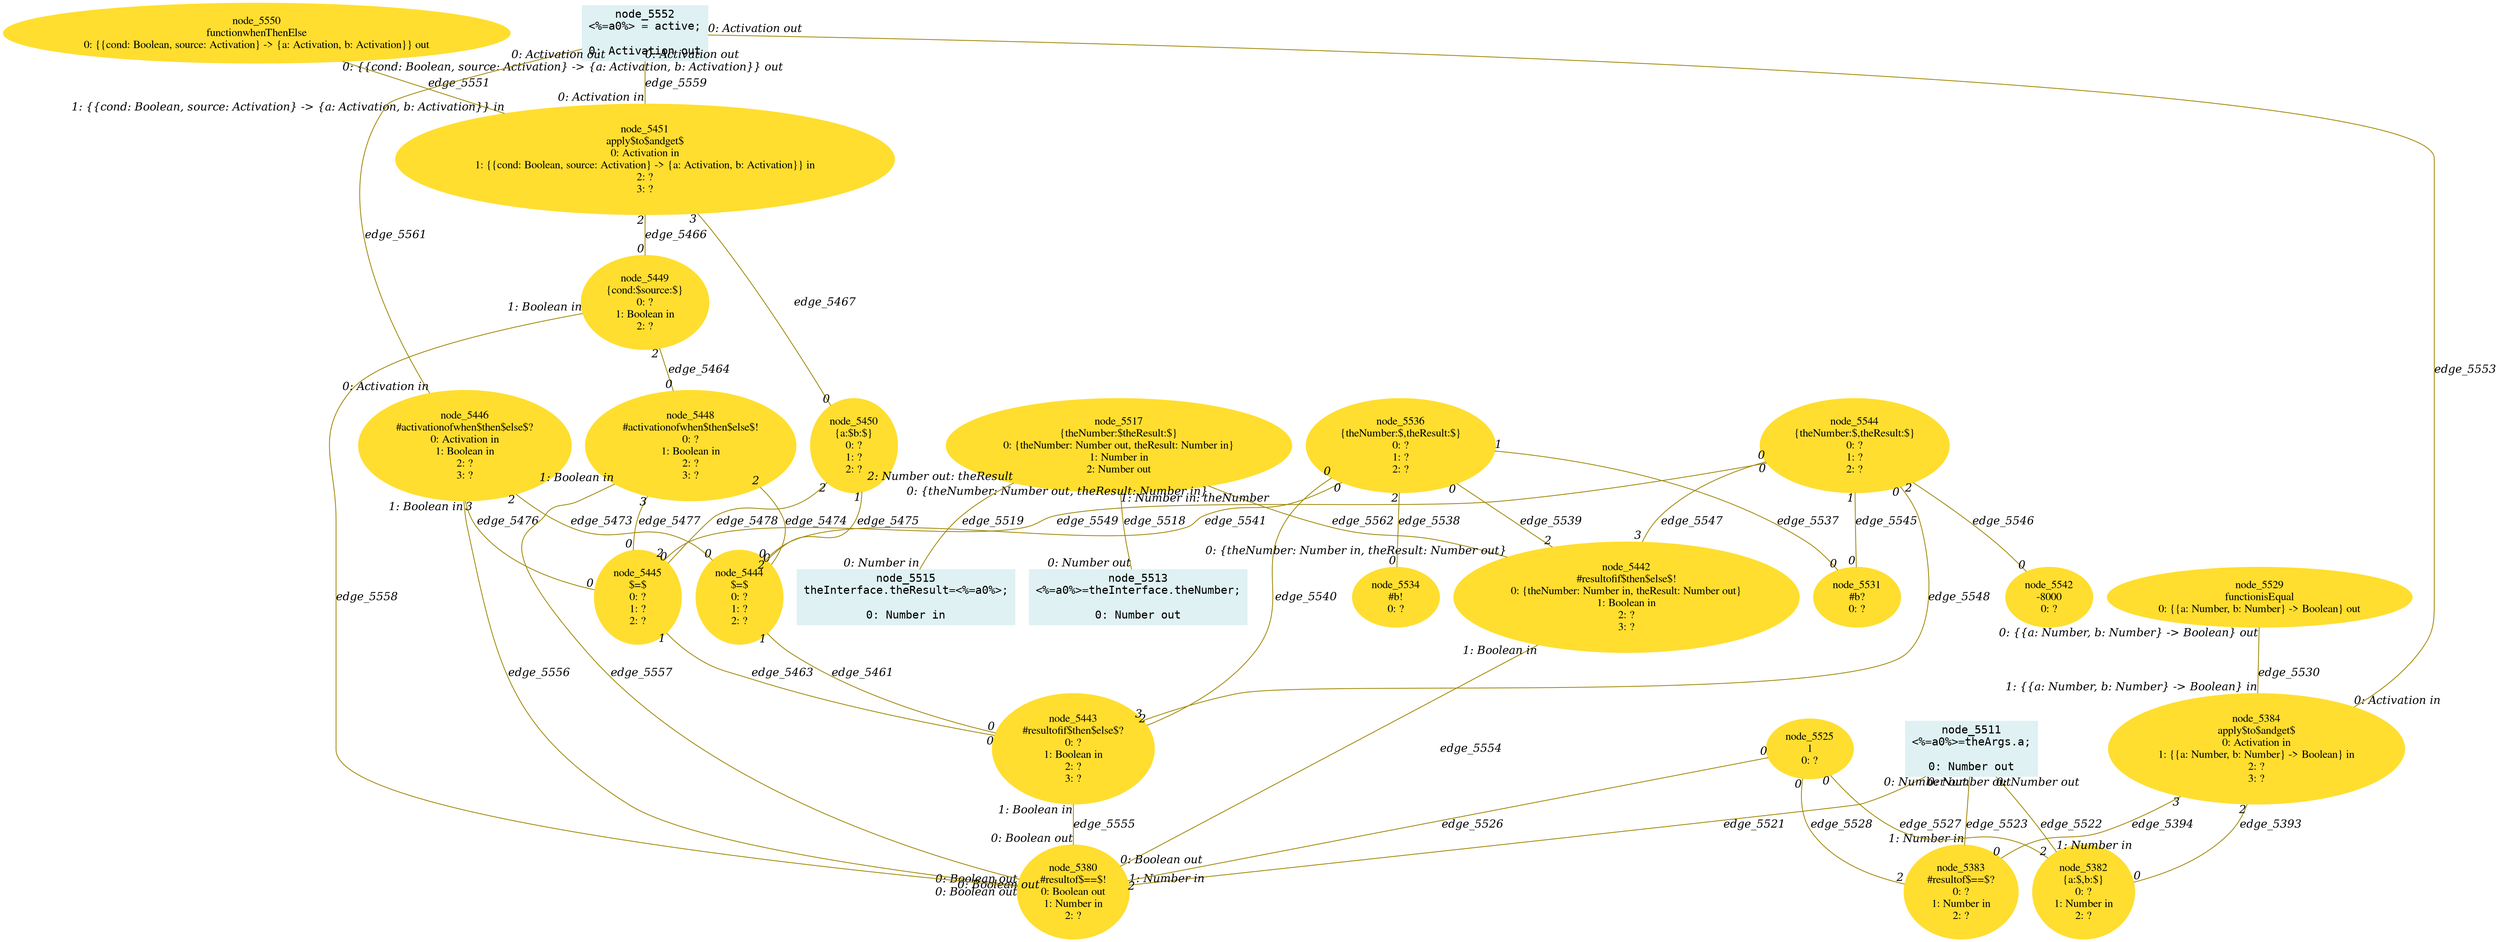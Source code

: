 digraph g{node_5380 [shape="ellipse", style="filled", color="#ffde2f", fontname="Times", label="node_5380
#resultof$==$!
0: Boolean out
1: Number in
2: ?" ]
node_5382 [shape="ellipse", style="filled", color="#ffde2f", fontname="Times", label="node_5382
{a:$,b:$}
0: ?
1: Number in
2: ?" ]
node_5383 [shape="ellipse", style="filled", color="#ffde2f", fontname="Times", label="node_5383
#resultof$==$?
0: ?
1: Number in
2: ?" ]
node_5384 [shape="ellipse", style="filled", color="#ffde2f", fontname="Times", label="node_5384
apply$to$andget$
0: Activation in
1: {{a: Number, b: Number} -> Boolean} in
2: ?
3: ?" ]
node_5442 [shape="ellipse", style="filled", color="#ffde2f", fontname="Times", label="node_5442
#resultofif$then$else$!
0: {theNumber: Number in, theResult: Number out}
1: Boolean in
2: ?
3: ?" ]
node_5443 [shape="ellipse", style="filled", color="#ffde2f", fontname="Times", label="node_5443
#resultofif$then$else$?
0: ?
1: Boolean in
2: ?
3: ?" ]
node_5444 [shape="ellipse", style="filled", color="#ffde2f", fontname="Times", label="node_5444
$=$
0: ?
1: ?
2: ?" ]
node_5445 [shape="ellipse", style="filled", color="#ffde2f", fontname="Times", label="node_5445
$=$
0: ?
1: ?
2: ?" ]
node_5446 [shape="ellipse", style="filled", color="#ffde2f", fontname="Times", label="node_5446
#activationofwhen$then$else$?
0: Activation in
1: Boolean in
2: ?
3: ?" ]
node_5448 [shape="ellipse", style="filled", color="#ffde2f", fontname="Times", label="node_5448
#activationofwhen$then$else$!
0: ?
1: Boolean in
2: ?
3: ?" ]
node_5449 [shape="ellipse", style="filled", color="#ffde2f", fontname="Times", label="node_5449
{cond:$source:$}
0: ?
1: Boolean in
2: ?" ]
node_5450 [shape="ellipse", style="filled", color="#ffde2f", fontname="Times", label="node_5450
{a:$b:$}
0: ?
1: ?
2: ?" ]
node_5451 [shape="ellipse", style="filled", color="#ffde2f", fontname="Times", label="node_5451
apply$to$andget$
0: Activation in
1: {{cond: Boolean, source: Activation} -> {a: Activation, b: Activation}} in
2: ?
3: ?" ]
node_5511 [shape="box", style="filled", color="#dff1f2", fontname="Courier", label="node_5511
<%=a0%>=theArgs.a;

0: Number out" ]
node_5513 [shape="box", style="filled", color="#dff1f2", fontname="Courier", label="node_5513
<%=a0%>=theInterface.theNumber;

0: Number out" ]
node_5515 [shape="box", style="filled", color="#dff1f2", fontname="Courier", label="node_5515
theInterface.theResult=<%=a0%>;

0: Number in" ]
node_5517 [shape="ellipse", style="filled", color="#ffde2f", fontname="Times", label="node_5517
{theNumber:$theResult:$}
0: {theNumber: Number out, theResult: Number in}
1: Number in
2: Number out" ]
node_5525 [shape="ellipse", style="filled", color="#ffde2f", fontname="Times", label="node_5525
1
0: ?" ]
node_5529 [shape="ellipse", style="filled", color="#ffde2f", fontname="Times", label="node_5529
functionisEqual
0: {{a: Number, b: Number} -> Boolean} out" ]
node_5531 [shape="ellipse", style="filled", color="#ffde2f", fontname="Times", label="node_5531
#b?
0: ?" ]
node_5534 [shape="ellipse", style="filled", color="#ffde2f", fontname="Times", label="node_5534
#b!
0: ?" ]
node_5536 [shape="ellipse", style="filled", color="#ffde2f", fontname="Times", label="node_5536
{theNumber:$,theResult:$}
0: ?
1: ?
2: ?" ]
node_5542 [shape="ellipse", style="filled", color="#ffde2f", fontname="Times", label="node_5542
-8000
0: ?" ]
node_5544 [shape="ellipse", style="filled", color="#ffde2f", fontname="Times", label="node_5544
{theNumber:$,theResult:$}
0: ?
1: ?
2: ?" ]
node_5550 [shape="ellipse", style="filled", color="#ffde2f", fontname="Times", label="node_5550
functionwhenThenElse
0: {{cond: Boolean, source: Activation} -> {a: Activation, b: Activation}} out" ]
node_5552 [shape="box", style="filled", color="#dff1f2", fontname="Courier", label="node_5552
<%=a0%> = active;

0: Activation out" ]
node_5384 -> node_5382 [dir=none, arrowHead=none, fontname="Times-Italic", arrowsize=1, color="#9d8400", label="edge_5393",  headlabel="0", taillabel="2" ]
node_5384 -> node_5383 [dir=none, arrowHead=none, fontname="Times-Italic", arrowsize=1, color="#9d8400", label="edge_5394",  headlabel="0", taillabel="3" ]
node_5444 -> node_5443 [dir=none, arrowHead=none, fontname="Times-Italic", arrowsize=1, color="#9d8400", label="edge_5461",  headlabel="0", taillabel="1" ]
node_5445 -> node_5443 [dir=none, arrowHead=none, fontname="Times-Italic", arrowsize=1, color="#9d8400", label="edge_5463",  headlabel="0", taillabel="1" ]
node_5449 -> node_5448 [dir=none, arrowHead=none, fontname="Times-Italic", arrowsize=1, color="#9d8400", label="edge_5464",  headlabel="0", taillabel="2" ]
node_5451 -> node_5449 [dir=none, arrowHead=none, fontname="Times-Italic", arrowsize=1, color="#9d8400", label="edge_5466",  headlabel="0", taillabel="2" ]
node_5451 -> node_5450 [dir=none, arrowHead=none, fontname="Times-Italic", arrowsize=1, color="#9d8400", label="edge_5467",  headlabel="0", taillabel="3" ]
node_5446 -> node_5444 [dir=none, arrowHead=none, fontname="Times-Italic", arrowsize=1, color="#9d8400", label="edge_5473",  headlabel="0", taillabel="2" ]
node_5448 -> node_5444 [dir=none, arrowHead=none, fontname="Times-Italic", arrowsize=1, color="#9d8400", label="edge_5474",  headlabel="0", taillabel="2" ]
node_5450 -> node_5444 [dir=none, arrowHead=none, fontname="Times-Italic", arrowsize=1, color="#9d8400", label="edge_5475",  headlabel="0", taillabel="1" ]
node_5446 -> node_5445 [dir=none, arrowHead=none, fontname="Times-Italic", arrowsize=1, color="#9d8400", label="edge_5476",  headlabel="0", taillabel="3" ]
node_5448 -> node_5445 [dir=none, arrowHead=none, fontname="Times-Italic", arrowsize=1, color="#9d8400", label="edge_5477",  headlabel="0", taillabel="3" ]
node_5450 -> node_5445 [dir=none, arrowHead=none, fontname="Times-Italic", arrowsize=1, color="#9d8400", label="edge_5478",  headlabel="0", taillabel="2" ]
node_5517 -> node_5513 [dir=none, arrowHead=none, fontname="Times-Italic", arrowsize=1, color="#9d8400", label="edge_5518",  headlabel="0: Number out", taillabel="1: Number in: theNumber" ]
node_5517 -> node_5515 [dir=none, arrowHead=none, fontname="Times-Italic", arrowsize=1, color="#9d8400", label="edge_5519",  headlabel="0: Number in", taillabel="2: Number out: theResult" ]
node_5511 -> node_5380 [dir=none, arrowHead=none, fontname="Times-Italic", arrowsize=1, color="#9d8400", label="edge_5521",  headlabel="1: Number in", taillabel="0: Number out" ]
node_5511 -> node_5382 [dir=none, arrowHead=none, fontname="Times-Italic", arrowsize=1, color="#9d8400", label="edge_5522",  headlabel="1: Number in", taillabel="0: Number out" ]
node_5511 -> node_5383 [dir=none, arrowHead=none, fontname="Times-Italic", arrowsize=1, color="#9d8400", label="edge_5523",  headlabel="1: Number in", taillabel="0: Number out" ]
node_5525 -> node_5380 [dir=none, arrowHead=none, fontname="Times-Italic", arrowsize=1, color="#9d8400", label="edge_5526",  headlabel="2", taillabel="0" ]
node_5525 -> node_5382 [dir=none, arrowHead=none, fontname="Times-Italic", arrowsize=1, color="#9d8400", label="edge_5527",  headlabel="2", taillabel="0" ]
node_5525 -> node_5383 [dir=none, arrowHead=none, fontname="Times-Italic", arrowsize=1, color="#9d8400", label="edge_5528",  headlabel="2", taillabel="0" ]
node_5529 -> node_5384 [dir=none, arrowHead=none, fontname="Times-Italic", arrowsize=1, color="#9d8400", label="edge_5530",  headlabel="1: {{a: Number, b: Number} -> Boolean} in", taillabel="0: {{a: Number, b: Number} -> Boolean} out" ]
node_5536 -> node_5531 [dir=none, arrowHead=none, fontname="Times-Italic", arrowsize=1, color="#9d8400", label="edge_5537",  headlabel="0", taillabel="1" ]
node_5536 -> node_5534 [dir=none, arrowHead=none, fontname="Times-Italic", arrowsize=1, color="#9d8400", label="edge_5538",  headlabel="0", taillabel="2" ]
node_5536 -> node_5442 [dir=none, arrowHead=none, fontname="Times-Italic", arrowsize=1, color="#9d8400", label="edge_5539",  headlabel="2", taillabel="0" ]
node_5536 -> node_5443 [dir=none, arrowHead=none, fontname="Times-Italic", arrowsize=1, color="#9d8400", label="edge_5540",  headlabel="2", taillabel="0" ]
node_5536 -> node_5444 [dir=none, arrowHead=none, fontname="Times-Italic", arrowsize=1, color="#9d8400", label="edge_5541",  headlabel="2", taillabel="0" ]
node_5544 -> node_5531 [dir=none, arrowHead=none, fontname="Times-Italic", arrowsize=1, color="#9d8400", label="edge_5545",  headlabel="0", taillabel="1" ]
node_5544 -> node_5542 [dir=none, arrowHead=none, fontname="Times-Italic", arrowsize=1, color="#9d8400", label="edge_5546",  headlabel="0", taillabel="2" ]
node_5544 -> node_5442 [dir=none, arrowHead=none, fontname="Times-Italic", arrowsize=1, color="#9d8400", label="edge_5547",  headlabel="3", taillabel="0" ]
node_5544 -> node_5443 [dir=none, arrowHead=none, fontname="Times-Italic", arrowsize=1, color="#9d8400", label="edge_5548",  headlabel="3", taillabel="0" ]
node_5544 -> node_5445 [dir=none, arrowHead=none, fontname="Times-Italic", arrowsize=1, color="#9d8400", label="edge_5549",  headlabel="2", taillabel="0" ]
node_5550 -> node_5451 [dir=none, arrowHead=none, fontname="Times-Italic", arrowsize=1, color="#9d8400", label="edge_5551",  headlabel="1: {{cond: Boolean, source: Activation} -> {a: Activation, b: Activation}} in", taillabel="0: {{cond: Boolean, source: Activation} -> {a: Activation, b: Activation}} out" ]
node_5552 -> node_5384 [dir=none, arrowHead=none, fontname="Times-Italic", arrowsize=1, color="#9d8400", label="edge_5553",  headlabel="0: Activation in", taillabel="0: Activation out" ]
node_5442 -> node_5380 [dir=none, arrowHead=none, fontname="Times-Italic", arrowsize=1, color="#9d8400", label="edge_5554",  headlabel="0: Boolean out", taillabel="1: Boolean in" ]
node_5443 -> node_5380 [dir=none, arrowHead=none, fontname="Times-Italic", arrowsize=1, color="#9d8400", label="edge_5555",  headlabel="0: Boolean out", taillabel="1: Boolean in" ]
node_5446 -> node_5380 [dir=none, arrowHead=none, fontname="Times-Italic", arrowsize=1, color="#9d8400", label="edge_5556",  headlabel="0: Boolean out", taillabel="1: Boolean in" ]
node_5448 -> node_5380 [dir=none, arrowHead=none, fontname="Times-Italic", arrowsize=1, color="#9d8400", label="edge_5557",  headlabel="0: Boolean out", taillabel="1: Boolean in" ]
node_5449 -> node_5380 [dir=none, arrowHead=none, fontname="Times-Italic", arrowsize=1, color="#9d8400", label="edge_5558",  headlabel="0: Boolean out", taillabel="1: Boolean in" ]
node_5552 -> node_5451 [dir=none, arrowHead=none, fontname="Times-Italic", arrowsize=1, color="#9d8400", label="edge_5559",  headlabel="0: Activation in", taillabel="0: Activation out" ]
node_5552 -> node_5446 [dir=none, arrowHead=none, fontname="Times-Italic", arrowsize=1, color="#9d8400", label="edge_5561",  headlabel="0: Activation in", taillabel="0: Activation out" ]
node_5517 -> node_5442 [dir=none, arrowHead=none, fontname="Times-Italic", arrowsize=1, color="#9d8400", label="edge_5562",  headlabel="0: {theNumber: Number in, theResult: Number out}", taillabel="0: {theNumber: Number out, theResult: Number in}" ]
}